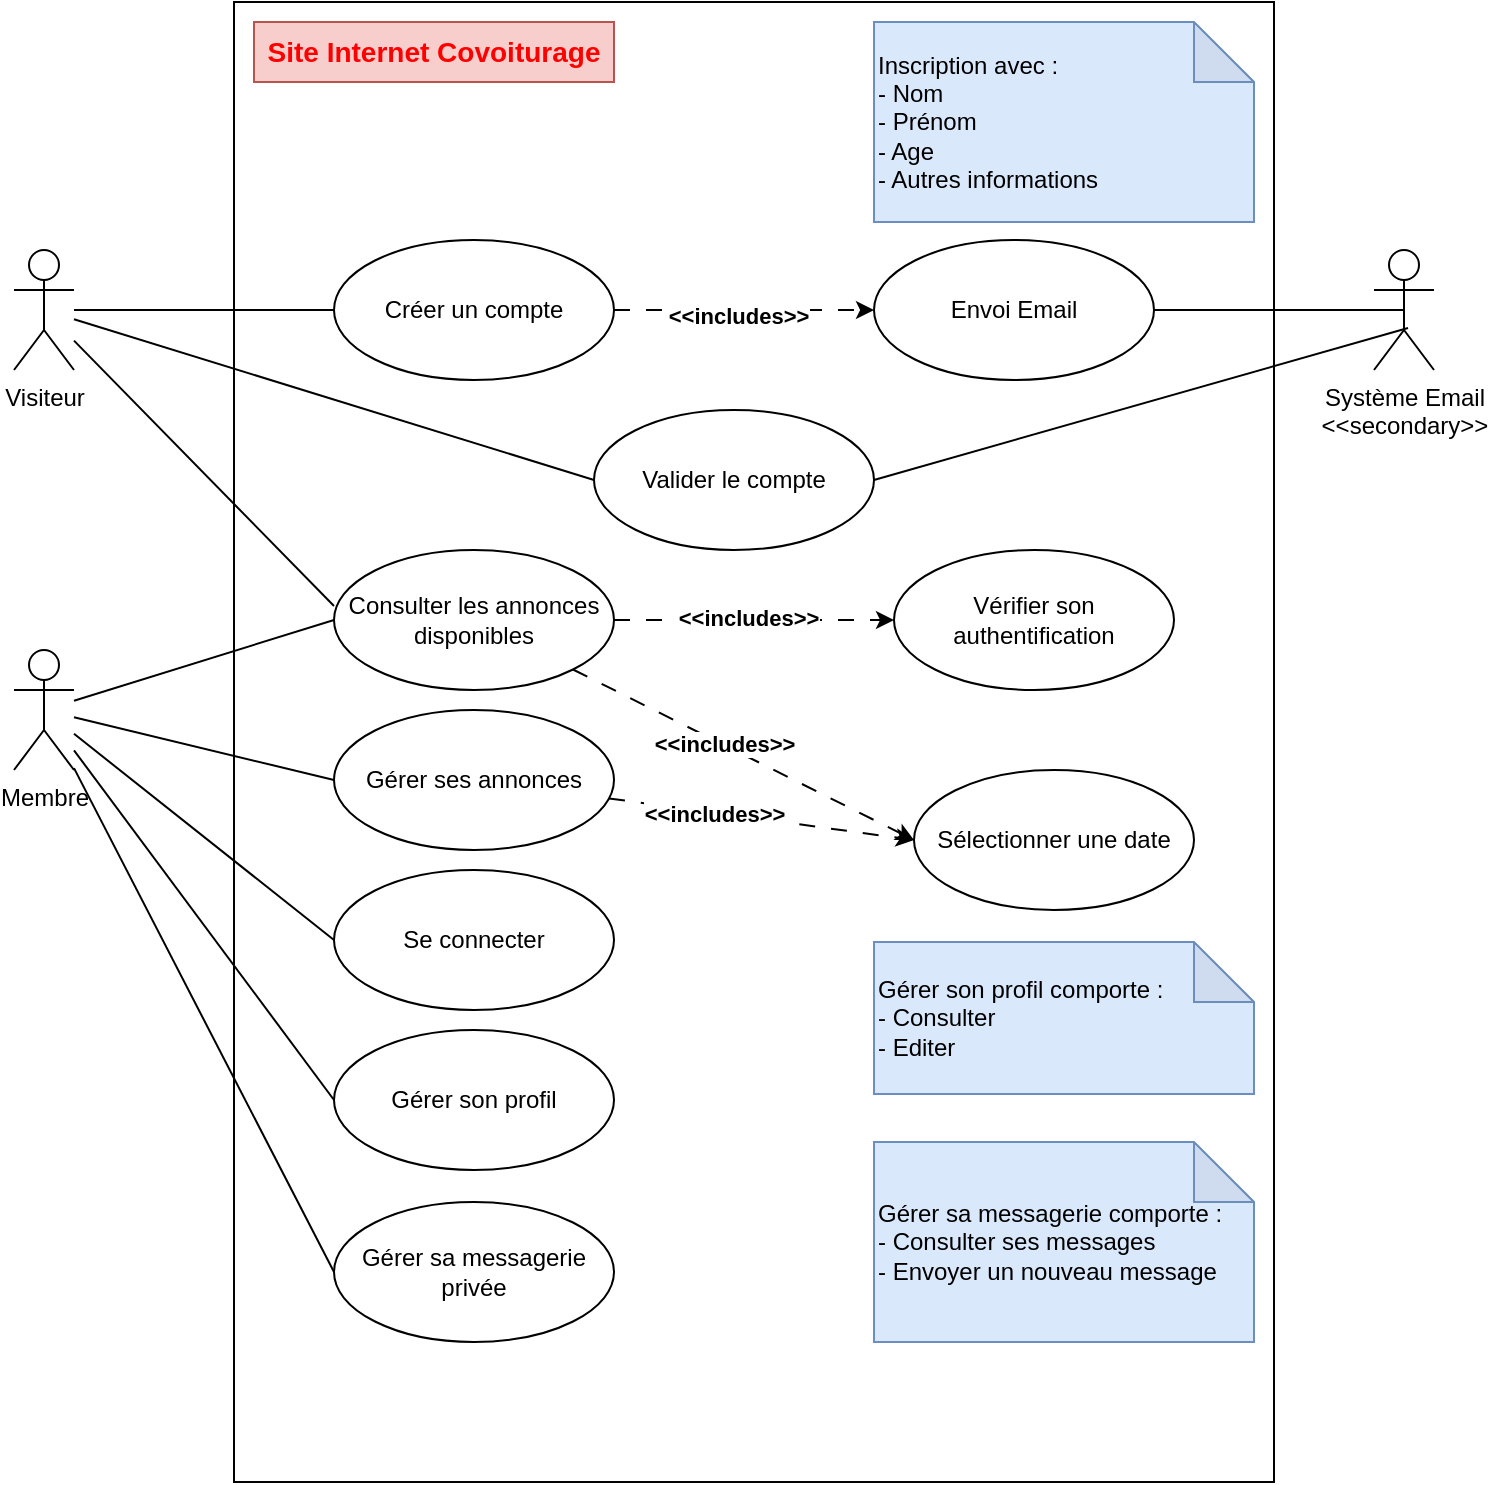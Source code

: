 <mxfile version="27.0.6">
  <diagram name="Page-1" id="ptUCvU12Tz-loSRQMGfn">
    <mxGraphModel dx="898" dy="750" grid="1" gridSize="10" guides="1" tooltips="1" connect="1" arrows="1" fold="1" page="1" pageScale="1" pageWidth="827" pageHeight="1169" math="0" shadow="0">
      <root>
        <mxCell id="0" />
        <mxCell id="1" parent="0" />
        <mxCell id="oRyb93DbCJ93ypAnQ1mE-1" value="" style="rounded=0;whiteSpace=wrap;html=1;" parent="1" vertex="1">
          <mxGeometry x="160" y="80" width="520" height="740" as="geometry" />
        </mxCell>
        <mxCell id="oRyb93DbCJ93ypAnQ1mE-2" value="&lt;b&gt;&lt;font style=&quot;font-size: 14px; color: light-dark(rgb(255, 0, 0), rgb(237, 237, 237));&quot;&gt;Site Internet Covoiturage&lt;/font&gt;&lt;/b&gt;" style="text;html=1;align=center;verticalAlign=middle;whiteSpace=wrap;rounded=0;fillColor=#f8cecc;strokeColor=#b85450;" parent="1" vertex="1">
          <mxGeometry x="170" y="90" width="180" height="30" as="geometry" />
        </mxCell>
        <mxCell id="oRyb93DbCJ93ypAnQ1mE-12" style="rounded=0;orthogonalLoop=1;jettySize=auto;html=1;entryX=0;entryY=0.5;entryDx=0;entryDy=0;endArrow=none;startFill=0;" parent="1" source="oRyb93DbCJ93ypAnQ1mE-3" target="oRyb93DbCJ93ypAnQ1mE-4" edge="1">
          <mxGeometry relative="1" as="geometry" />
        </mxCell>
        <mxCell id="qeosA_xOUcdFGvwint2W-11" style="rounded=0;orthogonalLoop=1;jettySize=auto;html=1;entryX=0;entryY=0.5;entryDx=0;entryDy=0;endArrow=none;startFill=0;" edge="1" parent="1" source="oRyb93DbCJ93ypAnQ1mE-3" target="qeosA_xOUcdFGvwint2W-10">
          <mxGeometry relative="1" as="geometry" />
        </mxCell>
        <mxCell id="oRyb93DbCJ93ypAnQ1mE-3" value="Visiteur" style="shape=umlActor;verticalLabelPosition=bottom;verticalAlign=top;html=1;outlineConnect=0;" parent="1" vertex="1">
          <mxGeometry x="50" y="204" width="30" height="60" as="geometry" />
        </mxCell>
        <mxCell id="oRyb93DbCJ93ypAnQ1mE-13" style="edgeStyle=orthogonalEdgeStyle;rounded=0;orthogonalLoop=1;jettySize=auto;html=1;entryX=0;entryY=0.5;entryDx=0;entryDy=0;dashed=1;dashPattern=8 8;" parent="1" source="oRyb93DbCJ93ypAnQ1mE-4" target="oRyb93DbCJ93ypAnQ1mE-5" edge="1">
          <mxGeometry relative="1" as="geometry" />
        </mxCell>
        <mxCell id="oRyb93DbCJ93ypAnQ1mE-14" value="&lt;b&gt;&amp;lt;&amp;lt;includes&amp;gt;&amp;gt;&lt;/b&gt;" style="edgeLabel;html=1;align=center;verticalAlign=middle;resizable=0;points=[];" parent="oRyb93DbCJ93ypAnQ1mE-13" vertex="1" connectable="0">
          <mxGeometry x="-0.046" y="-3" relative="1" as="geometry">
            <mxPoint as="offset" />
          </mxGeometry>
        </mxCell>
        <mxCell id="oRyb93DbCJ93ypAnQ1mE-4" value="Créer un compte" style="ellipse;whiteSpace=wrap;html=1;" parent="1" vertex="1">
          <mxGeometry x="210" y="199" width="140" height="70" as="geometry" />
        </mxCell>
        <mxCell id="oRyb93DbCJ93ypAnQ1mE-5" value="Envoi Email" style="ellipse;whiteSpace=wrap;html=1;" parent="1" vertex="1">
          <mxGeometry x="480" y="199" width="140" height="70" as="geometry" />
        </mxCell>
        <mxCell id="oRyb93DbCJ93ypAnQ1mE-6" value="Système Email&lt;div&gt;&amp;lt;&amp;lt;secondary&amp;gt;&amp;gt;&lt;/div&gt;" style="shape=umlActor;verticalLabelPosition=bottom;verticalAlign=top;html=1;" parent="1" vertex="1">
          <mxGeometry x="730" y="204" width="30" height="60" as="geometry" />
        </mxCell>
        <mxCell id="qeosA_xOUcdFGvwint2W-1" style="rounded=0;orthogonalLoop=1;jettySize=auto;html=1;endArrow=none;startFill=0;entryX=0;entryY=0.5;entryDx=0;entryDy=0;" edge="1" parent="1" source="oRyb93DbCJ93ypAnQ1mE-7" target="oRyb93DbCJ93ypAnQ1mE-8">
          <mxGeometry relative="1" as="geometry" />
        </mxCell>
        <mxCell id="qeosA_xOUcdFGvwint2W-2" style="rounded=0;orthogonalLoop=1;jettySize=auto;html=1;entryX=0;entryY=0.5;entryDx=0;entryDy=0;endArrow=none;startFill=0;" edge="1" parent="1" source="oRyb93DbCJ93ypAnQ1mE-7" target="oRyb93DbCJ93ypAnQ1mE-9">
          <mxGeometry relative="1" as="geometry" />
        </mxCell>
        <mxCell id="qeosA_xOUcdFGvwint2W-3" style="rounded=0;orthogonalLoop=1;jettySize=auto;html=1;endArrow=none;startFill=0;entryX=0;entryY=0.5;entryDx=0;entryDy=0;" edge="1" parent="1" source="oRyb93DbCJ93ypAnQ1mE-7" target="oRyb93DbCJ93ypAnQ1mE-11">
          <mxGeometry relative="1" as="geometry">
            <mxPoint x="210" y="709" as="targetPoint" />
          </mxGeometry>
        </mxCell>
        <mxCell id="qeosA_xOUcdFGvwint2W-4" style="rounded=0;orthogonalLoop=1;jettySize=auto;html=1;entryX=0;entryY=0.5;entryDx=0;entryDy=0;endArrow=none;startFill=0;" edge="1" parent="1" source="oRyb93DbCJ93ypAnQ1mE-7" target="oRyb93DbCJ93ypAnQ1mE-10">
          <mxGeometry relative="1" as="geometry" />
        </mxCell>
        <mxCell id="qeosA_xOUcdFGvwint2W-6" style="rounded=0;orthogonalLoop=1;jettySize=auto;html=1;entryX=0;entryY=0.5;entryDx=0;entryDy=0;endArrow=none;startFill=0;" edge="1" parent="1" source="oRyb93DbCJ93ypAnQ1mE-7" target="qeosA_xOUcdFGvwint2W-5">
          <mxGeometry relative="1" as="geometry" />
        </mxCell>
        <mxCell id="oRyb93DbCJ93ypAnQ1mE-7" value="Membre" style="shape=umlActor;verticalLabelPosition=bottom;verticalAlign=top;html=1;" parent="1" vertex="1">
          <mxGeometry x="50" y="404" width="30" height="60" as="geometry" />
        </mxCell>
        <mxCell id="oRyb93DbCJ93ypAnQ1mE-8" value="Gérer son profil" style="ellipse;whiteSpace=wrap;html=1;" parent="1" vertex="1">
          <mxGeometry x="210" y="594" width="140" height="70" as="geometry" />
        </mxCell>
        <mxCell id="qeosA_xOUcdFGvwint2W-17" style="rounded=0;orthogonalLoop=1;jettySize=auto;html=1;entryX=0;entryY=0.5;entryDx=0;entryDy=0;dashed=1;dashPattern=8 8;" edge="1" parent="1" source="oRyb93DbCJ93ypAnQ1mE-9" target="qeosA_xOUcdFGvwint2W-14">
          <mxGeometry relative="1" as="geometry" />
        </mxCell>
        <mxCell id="qeosA_xOUcdFGvwint2W-18" value="&lt;b&gt;&amp;lt;&amp;lt;includes&amp;gt;&amp;gt;&lt;/b&gt;" style="edgeLabel;html=1;align=center;verticalAlign=middle;resizable=0;points=[];" vertex="1" connectable="0" parent="qeosA_xOUcdFGvwint2W-17">
          <mxGeometry x="-0.317" relative="1" as="geometry">
            <mxPoint as="offset" />
          </mxGeometry>
        </mxCell>
        <mxCell id="oRyb93DbCJ93ypAnQ1mE-9" value="Gérer ses annonces" style="ellipse;whiteSpace=wrap;html=1;" parent="1" vertex="1">
          <mxGeometry x="210" y="434" width="140" height="70" as="geometry" />
        </mxCell>
        <mxCell id="qeosA_xOUcdFGvwint2W-15" style="rounded=0;orthogonalLoop=1;jettySize=auto;html=1;entryX=0;entryY=0.5;entryDx=0;entryDy=0;dashed=1;dashPattern=8 8;" edge="1" parent="1" source="oRyb93DbCJ93ypAnQ1mE-10" target="qeosA_xOUcdFGvwint2W-14">
          <mxGeometry relative="1" as="geometry" />
        </mxCell>
        <mxCell id="qeosA_xOUcdFGvwint2W-16" value="&lt;b&gt;&amp;lt;&amp;lt;includes&amp;gt;&amp;gt;&lt;/b&gt;" style="edgeLabel;html=1;align=center;verticalAlign=middle;resizable=0;points=[];" vertex="1" connectable="0" parent="qeosA_xOUcdFGvwint2W-15">
          <mxGeometry x="-0.118" y="1" relative="1" as="geometry">
            <mxPoint as="offset" />
          </mxGeometry>
        </mxCell>
        <mxCell id="qeosA_xOUcdFGvwint2W-20" style="edgeStyle=orthogonalEdgeStyle;rounded=0;orthogonalLoop=1;jettySize=auto;html=1;entryX=0;entryY=0.5;entryDx=0;entryDy=0;dashed=1;dashPattern=8 8;" edge="1" parent="1" source="oRyb93DbCJ93ypAnQ1mE-10" target="qeosA_xOUcdFGvwint2W-19">
          <mxGeometry relative="1" as="geometry" />
        </mxCell>
        <mxCell id="qeosA_xOUcdFGvwint2W-21" value="&lt;b&gt;&amp;lt;&amp;lt;includes&amp;gt;&amp;gt;&lt;/b&gt;" style="edgeLabel;html=1;align=center;verticalAlign=middle;resizable=0;points=[];" vertex="1" connectable="0" parent="qeosA_xOUcdFGvwint2W-20">
          <mxGeometry x="-0.043" y="1" relative="1" as="geometry">
            <mxPoint as="offset" />
          </mxGeometry>
        </mxCell>
        <mxCell id="oRyb93DbCJ93ypAnQ1mE-10" value="Consulter les annonces disponibles" style="ellipse;whiteSpace=wrap;html=1;" parent="1" vertex="1">
          <mxGeometry x="210" y="354" width="140" height="70" as="geometry" />
        </mxCell>
        <mxCell id="oRyb93DbCJ93ypAnQ1mE-11" value="Gérer sa messagerie privée" style="ellipse;whiteSpace=wrap;html=1;" parent="1" vertex="1">
          <mxGeometry x="210" y="680" width="140" height="70" as="geometry" />
        </mxCell>
        <mxCell id="oRyb93DbCJ93ypAnQ1mE-15" style="rounded=0;orthogonalLoop=1;jettySize=auto;html=1;entryX=0.5;entryY=0.5;entryDx=0;entryDy=0;entryPerimeter=0;endArrow=none;startFill=0;" parent="1" source="oRyb93DbCJ93ypAnQ1mE-5" target="oRyb93DbCJ93ypAnQ1mE-6" edge="1">
          <mxGeometry relative="1" as="geometry" />
        </mxCell>
        <mxCell id="oRyb93DbCJ93ypAnQ1mE-17" style="rounded=0;orthogonalLoop=1;jettySize=auto;html=1;entryX=0;entryY=0.4;entryDx=0;entryDy=0;entryPerimeter=0;endArrow=none;startFill=0;" parent="1" source="oRyb93DbCJ93ypAnQ1mE-3" target="oRyb93DbCJ93ypAnQ1mE-10" edge="1">
          <mxGeometry relative="1" as="geometry" />
        </mxCell>
        <mxCell id="qeosA_xOUcdFGvwint2W-5" value="Se connecter" style="ellipse;whiteSpace=wrap;html=1;" vertex="1" parent="1">
          <mxGeometry x="210" y="514" width="140" height="70" as="geometry" />
        </mxCell>
        <mxCell id="qeosA_xOUcdFGvwint2W-10" value="Valider le compte" style="ellipse;whiteSpace=wrap;html=1;" vertex="1" parent="1">
          <mxGeometry x="340" y="284" width="140" height="70" as="geometry" />
        </mxCell>
        <mxCell id="qeosA_xOUcdFGvwint2W-13" style="rounded=0;orthogonalLoop=1;jettySize=auto;html=1;entryX=0.567;entryY=0.65;entryDx=0;entryDy=0;entryPerimeter=0;endArrow=none;startFill=0;exitX=1;exitY=0.5;exitDx=0;exitDy=0;" edge="1" parent="1" source="qeosA_xOUcdFGvwint2W-10" target="oRyb93DbCJ93ypAnQ1mE-6">
          <mxGeometry relative="1" as="geometry" />
        </mxCell>
        <mxCell id="qeosA_xOUcdFGvwint2W-14" value="Sélectionner une date" style="ellipse;whiteSpace=wrap;html=1;" vertex="1" parent="1">
          <mxGeometry x="500" y="464" width="140" height="70" as="geometry" />
        </mxCell>
        <mxCell id="qeosA_xOUcdFGvwint2W-19" value="Vérifier son authentification" style="ellipse;whiteSpace=wrap;html=1;" vertex="1" parent="1">
          <mxGeometry x="490" y="354" width="140" height="70" as="geometry" />
        </mxCell>
        <mxCell id="qeosA_xOUcdFGvwint2W-22" value="Inscription avec :&lt;div&gt;- Nom&lt;/div&gt;&lt;div&gt;- Prénom&lt;/div&gt;&lt;div&gt;- Age&lt;/div&gt;&lt;div&gt;- Autres informations&lt;/div&gt;" style="shape=note;whiteSpace=wrap;html=1;backgroundOutline=1;darkOpacity=0.05;align=left;fillColor=#dae8fc;strokeColor=#6c8ebf;" vertex="1" parent="1">
          <mxGeometry x="480" y="90" width="190" height="100" as="geometry" />
        </mxCell>
        <mxCell id="qeosA_xOUcdFGvwint2W-25" value="Gérer son profil comporte :&lt;div&gt;- Consulter&lt;/div&gt;&lt;div&gt;- Editer&lt;/div&gt;" style="shape=note;whiteSpace=wrap;html=1;backgroundOutline=1;darkOpacity=0.05;fillColor=#dae8fc;strokeColor=#6c8ebf;align=left;" vertex="1" parent="1">
          <mxGeometry x="480" y="550" width="190" height="76" as="geometry" />
        </mxCell>
        <mxCell id="qeosA_xOUcdFGvwint2W-26" value="Gérer sa messagerie comporte :&lt;div&gt;- Consulter ses messages&lt;/div&gt;&lt;div&gt;- Envoyer un nouveau message&lt;/div&gt;" style="shape=note;whiteSpace=wrap;html=1;backgroundOutline=1;darkOpacity=0.05;fillColor=#dae8fc;strokeColor=#6c8ebf;align=left;" vertex="1" parent="1">
          <mxGeometry x="480" y="650" width="190" height="100" as="geometry" />
        </mxCell>
      </root>
    </mxGraphModel>
  </diagram>
</mxfile>
